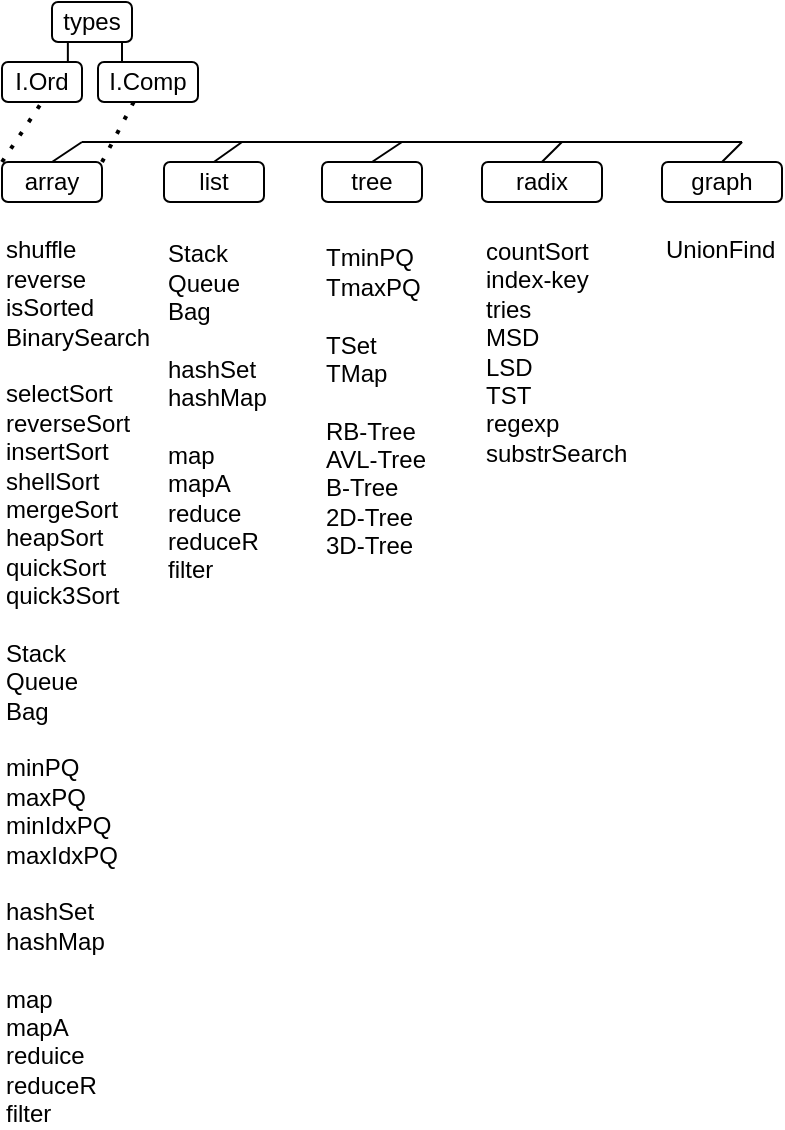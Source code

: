 <mxfile>
    <diagram id="StPKS6a9uWxOC8KM271T" name="Page-1">
        <mxGraphModel dx="935" dy="481" grid="1" gridSize="10" guides="1" tooltips="1" connect="1" arrows="1" fold="1" page="1" pageScale="1" pageWidth="827" pageHeight="1169" background="#FFFFFF" math="0" shadow="0">
            <root>
                <mxCell id="0"/>
                <mxCell id="1" parent="0"/>
                <mxCell id="JtaezXzCazCUk_wRYMuN-2" value="array" style="rounded=1;whiteSpace=wrap;html=1;fontColor=#000000;fillColor=none;strokeColor=#000000;" parent="1" vertex="1">
                    <mxGeometry x="160" y="200" width="50" height="20" as="geometry"/>
                </mxCell>
                <mxCell id="JtaezXzCazCUk_wRYMuN-3" value="list" style="rounded=1;whiteSpace=wrap;html=1;fillColor=none;strokeColor=#000000;fontColor=#000000;" parent="1" vertex="1">
                    <mxGeometry x="241" y="200" width="50" height="20" as="geometry"/>
                </mxCell>
                <mxCell id="JtaezXzCazCUk_wRYMuN-4" value="radix" style="rounded=1;whiteSpace=wrap;html=1;fontColor=#000000;fillColor=none;strokeColor=#000000;" parent="1" vertex="1">
                    <mxGeometry x="400" y="200" width="60" height="20" as="geometry"/>
                </mxCell>
                <mxCell id="JtaezXzCazCUk_wRYMuN-5" value="tree" style="rounded=1;whiteSpace=wrap;html=1;fontColor=#000000;fillColor=none;strokeColor=#000000;" parent="1" vertex="1">
                    <mxGeometry x="320" y="200" width="50" height="20" as="geometry"/>
                </mxCell>
                <mxCell id="JtaezXzCazCUk_wRYMuN-6" value="graph" style="rounded=1;whiteSpace=wrap;html=1;fontColor=#000000;fillColor=none;strokeColor=#000000;" parent="1" vertex="1">
                    <mxGeometry x="490" y="200" width="60" height="20" as="geometry"/>
                </mxCell>
                <mxCell id="JtaezXzCazCUk_wRYMuN-7" value="shuffle&lt;br&gt;reverse&lt;br&gt;isSorted&lt;br&gt;BinarySearch&lt;br&gt;&lt;br&gt;selectSort&lt;br&gt;reverseSort&lt;br&gt;insertSort&lt;br&gt;shellSort&lt;br&gt;mergeSort&lt;br&gt;heapSort&lt;br&gt;quickSort&lt;br&gt;quick3Sort&lt;br&gt;&lt;br&gt;Stack&lt;br&gt;Queue&lt;br&gt;Bag&lt;br&gt;&lt;br&gt;minPQ&lt;br&gt;maxPQ&lt;br&gt;minIdxPQ&lt;br&gt;maxIdxPQ&lt;br&gt;&lt;br&gt;hashSet&lt;br&gt;hashMap&lt;br&gt;&lt;br&gt;map&lt;br&gt;mapA&lt;br&gt;reduice&lt;br&gt;reduceR&lt;br&gt;filter" style="text;html=1;strokeColor=none;fillColor=none;align=left;verticalAlign=middle;whiteSpace=wrap;rounded=0;fontColor=#000000;" parent="1" vertex="1">
                    <mxGeometry x="160" y="240" width="66" height="440" as="geometry"/>
                </mxCell>
                <mxCell id="JtaezXzCazCUk_wRYMuN-8" value="Stack&lt;br&gt;Queue&lt;br&gt;Bag&lt;br&gt;&lt;br&gt;hashSet&lt;br&gt;hashMap&lt;br&gt;&lt;br&gt;map&lt;br&gt;mapA&lt;br&gt;reduce&lt;br&gt;reduceR&lt;br&gt;filter" style="text;html=1;strokeColor=none;fillColor=none;align=left;verticalAlign=middle;whiteSpace=wrap;rounded=0;fontColor=#000000;" parent="1" vertex="1">
                    <mxGeometry x="241" y="240" width="66" height="170" as="geometry"/>
                </mxCell>
                <mxCell id="JtaezXzCazCUk_wRYMuN-9" value="countSort&lt;br&gt;index-key&lt;br&gt;tries&lt;br&gt;MSD&lt;br&gt;LSD&lt;br&gt;TST&lt;br&gt;regexp&lt;br&gt;substrSearch" style="text;html=1;strokeColor=none;fillColor=none;align=left;verticalAlign=middle;whiteSpace=wrap;rounded=0;fontColor=#000000;" parent="1" vertex="1">
                    <mxGeometry x="400" y="240" width="60" height="110" as="geometry"/>
                </mxCell>
                <mxCell id="JtaezXzCazCUk_wRYMuN-10" value="TminPQ&lt;br&gt;TmaxPQ&lt;br&gt;&lt;br&gt;TSet&lt;br&gt;TMap&lt;br&gt;&lt;br&gt;RB-Tree&lt;br&gt;AVL-Tree&lt;br&gt;B-Tree&lt;br&gt;2D-Tree&lt;br&gt;3D-Tree" style="text;html=1;strokeColor=none;fillColor=none;align=left;verticalAlign=middle;whiteSpace=wrap;rounded=0;fontColor=#000000;" parent="1" vertex="1">
                    <mxGeometry x="320" y="240" width="70" height="160" as="geometry"/>
                </mxCell>
                <mxCell id="LgN3h-jakfvl1zkJ5HBP-2" value="types" style="rounded=1;whiteSpace=wrap;html=1;fillColor=none;strokeColor=#000000;fontColor=#000000;" parent="1" vertex="1">
                    <mxGeometry x="185" y="120" width="40" height="20" as="geometry"/>
                </mxCell>
                <mxCell id="LgN3h-jakfvl1zkJ5HBP-3" value="" style="endArrow=none;html=1;rounded=0;exitX=0.5;exitY=0;exitDx=0;exitDy=0;strokeColor=#000000;" parent="1" source="JtaezXzCazCUk_wRYMuN-5" edge="1">
                    <mxGeometry width="50" height="50" relative="1" as="geometry">
                        <mxPoint x="350" y="350" as="sourcePoint"/>
                        <mxPoint x="360" y="190" as="targetPoint"/>
                    </mxGeometry>
                </mxCell>
                <mxCell id="LgN3h-jakfvl1zkJ5HBP-4" value="" style="endArrow=none;html=1;rounded=0;strokeColor=#000000;" parent="1" edge="1">
                    <mxGeometry width="50" height="50" relative="1" as="geometry">
                        <mxPoint x="200" y="190" as="sourcePoint"/>
                        <mxPoint x="530" y="190" as="targetPoint"/>
                    </mxGeometry>
                </mxCell>
                <mxCell id="LgN3h-jakfvl1zkJ5HBP-5" value="" style="endArrow=none;html=1;rounded=0;exitX=0.5;exitY=0;exitDx=0;exitDy=0;strokeColor=#000000;" parent="1" source="JtaezXzCazCUk_wRYMuN-2" edge="1">
                    <mxGeometry width="50" height="50" relative="1" as="geometry">
                        <mxPoint x="350" y="350" as="sourcePoint"/>
                        <mxPoint x="200" y="190" as="targetPoint"/>
                    </mxGeometry>
                </mxCell>
                <mxCell id="LgN3h-jakfvl1zkJ5HBP-6" value="" style="endArrow=none;html=1;rounded=0;exitX=0.5;exitY=0;exitDx=0;exitDy=0;strokeColor=#000000;" parent="1" edge="1">
                    <mxGeometry width="50" height="50" relative="1" as="geometry">
                        <mxPoint x="265.93" y="200" as="sourcePoint"/>
                        <mxPoint x="280" y="190" as="targetPoint"/>
                    </mxGeometry>
                </mxCell>
                <mxCell id="LgN3h-jakfvl1zkJ5HBP-7" value="" style="endArrow=none;html=1;rounded=0;exitX=0.5;exitY=0;exitDx=0;exitDy=0;strokeColor=#000000;" parent="1" edge="1">
                    <mxGeometry width="50" height="50" relative="1" as="geometry">
                        <mxPoint x="429.93" y="200" as="sourcePoint"/>
                        <mxPoint x="440" y="190" as="targetPoint"/>
                    </mxGeometry>
                </mxCell>
                <mxCell id="LgN3h-jakfvl1zkJ5HBP-10" value="UnionFind" style="text;whiteSpace=wrap;html=1;fontColor=#000000;" parent="1" vertex="1">
                    <mxGeometry x="490" y="230" width="60" height="120" as="geometry"/>
                </mxCell>
                <mxCell id="Pd7Ac_bHZHMDIVxUI8hd-1" value="I.Ord" style="rounded=1;whiteSpace=wrap;html=1;fillColor=none;strokeColor=#000000;fontColor=#000000;" parent="1" vertex="1">
                    <mxGeometry x="160" y="150" width="40" height="20" as="geometry"/>
                </mxCell>
                <mxCell id="Pd7Ac_bHZHMDIVxUI8hd-2" value="I.Comp" style="rounded=1;whiteSpace=wrap;html=1;fillColor=none;strokeColor=#000000;fontColor=#000000;" parent="1" vertex="1">
                    <mxGeometry x="208" y="150" width="50" height="20" as="geometry"/>
                </mxCell>
                <mxCell id="Pd7Ac_bHZHMDIVxUI8hd-3" value="" style="endArrow=none;dashed=1;html=1;dashPattern=1 3;strokeWidth=2;rounded=0;entryX=0.5;entryY=1;entryDx=0;entryDy=0;exitX=0;exitY=0;exitDx=0;exitDy=0;strokeColor=#000000;" parent="1" source="JtaezXzCazCUk_wRYMuN-2" target="Pd7Ac_bHZHMDIVxUI8hd-1" edge="1">
                    <mxGeometry width="50" height="50" relative="1" as="geometry">
                        <mxPoint x="350" y="210" as="sourcePoint"/>
                        <mxPoint x="400" y="160" as="targetPoint"/>
                    </mxGeometry>
                </mxCell>
                <mxCell id="Pd7Ac_bHZHMDIVxUI8hd-4" value="" style="endArrow=none;dashed=1;html=1;dashPattern=1 3;strokeWidth=2;rounded=0;exitX=1;exitY=0;exitDx=0;exitDy=0;entryX=0.359;entryY=0.99;entryDx=0;entryDy=0;entryPerimeter=0;strokeColor=#000000;" parent="1" source="JtaezXzCazCUk_wRYMuN-2" target="Pd7Ac_bHZHMDIVxUI8hd-2" edge="1">
                    <mxGeometry width="50" height="50" relative="1" as="geometry">
                        <mxPoint x="195" y="210" as="sourcePoint"/>
                        <mxPoint x="190" y="180" as="targetPoint"/>
                    </mxGeometry>
                </mxCell>
                <mxCell id="Pd7Ac_bHZHMDIVxUI8hd-6" value="" style="endArrow=none;html=1;rounded=0;exitX=0.5;exitY=0;exitDx=0;exitDy=0;strokeColor=#000000;" parent="1" edge="1">
                    <mxGeometry width="50" height="50" relative="1" as="geometry">
                        <mxPoint x="192.93" y="150" as="sourcePoint"/>
                        <mxPoint x="192.93" y="140" as="targetPoint"/>
                    </mxGeometry>
                </mxCell>
                <mxCell id="Pd7Ac_bHZHMDIVxUI8hd-7" value="" style="endArrow=none;html=1;rounded=0;exitX=0.5;exitY=0;exitDx=0;exitDy=0;strokeColor=#000000;" parent="1" edge="1">
                    <mxGeometry width="50" height="50" relative="1" as="geometry">
                        <mxPoint x="220.0" y="150" as="sourcePoint"/>
                        <mxPoint x="220.0" y="140" as="targetPoint"/>
                    </mxGeometry>
                </mxCell>
                <mxCell id="Pd7Ac_bHZHMDIVxUI8hd-9" value="" style="endArrow=none;html=1;rounded=0;exitX=0.5;exitY=0;exitDx=0;exitDy=0;strokeColor=#000000;" parent="1" edge="1">
                    <mxGeometry width="50" height="50" relative="1" as="geometry">
                        <mxPoint x="520" y="200" as="sourcePoint"/>
                        <mxPoint x="530.07" y="190" as="targetPoint"/>
                    </mxGeometry>
                </mxCell>
            </root>
        </mxGraphModel>
    </diagram>
</mxfile>
